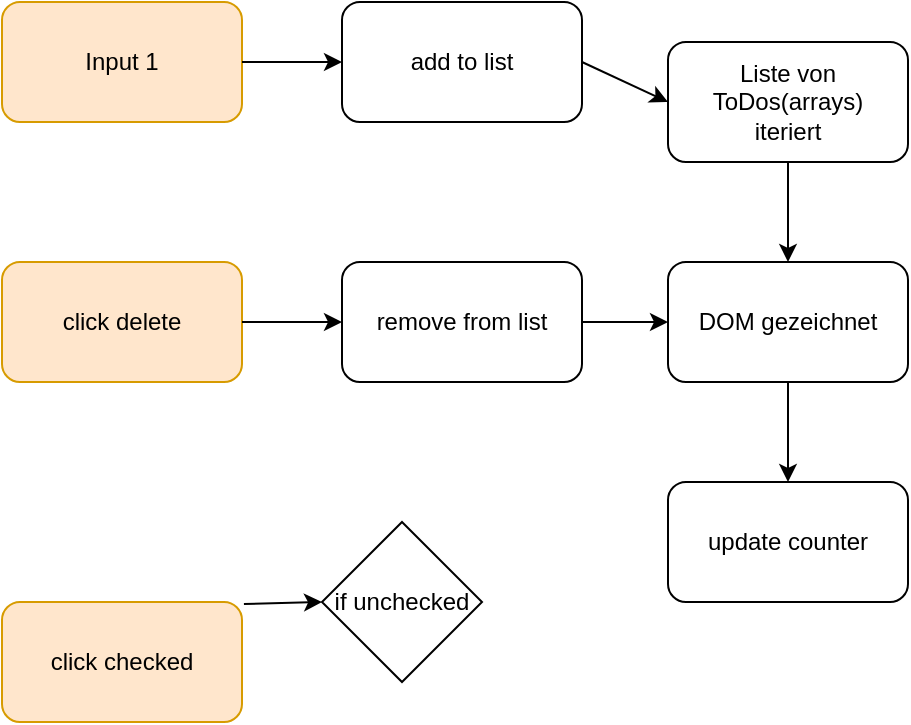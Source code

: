 <mxfile version="12.4.1" type="device" pages="1"><diagram id="6Z6Fxji55Xrxm9ruhDe_" name="Page-1"><mxGraphModel dx="1024" dy="516" grid="1" gridSize="10" guides="1" tooltips="1" connect="1" arrows="1" fold="1" page="1" pageScale="1" pageWidth="827" pageHeight="1169" math="0" shadow="0"><root><mxCell id="0"/><mxCell id="1" parent="0"/><mxCell id="hf-06JyWPYpyQOYea8a1-1" value="&lt;div&gt;Liste von ToDos(arrays)&lt;/div&gt;&lt;div&gt;iteriert&lt;br&gt;&lt;/div&gt;" style="rounded=1;whiteSpace=wrap;html=1;" vertex="1" parent="1"><mxGeometry x="353" y="30" width="120" height="60" as="geometry"/></mxCell><mxCell id="hf-06JyWPYpyQOYea8a1-2" value="DOM gezeichnet" style="rounded=1;whiteSpace=wrap;html=1;" vertex="1" parent="1"><mxGeometry x="353" y="140" width="120" height="60" as="geometry"/></mxCell><mxCell id="hf-06JyWPYpyQOYea8a1-3" value="" style="endArrow=classic;html=1;entryX=0.5;entryY=0;entryDx=0;entryDy=0;exitX=0.5;exitY=1;exitDx=0;exitDy=0;" edge="1" parent="1" source="hf-06JyWPYpyQOYea8a1-1" target="hf-06JyWPYpyQOYea8a1-2"><mxGeometry width="50" height="50" relative="1" as="geometry"><mxPoint x="390" y="140" as="sourcePoint"/><mxPoint x="440" y="90" as="targetPoint"/></mxGeometry></mxCell><mxCell id="hf-06JyWPYpyQOYea8a1-5" value="Input 1" style="rounded=1;whiteSpace=wrap;html=1;fillColor=#ffe6cc;strokeColor=#d79b00;" vertex="1" parent="1"><mxGeometry x="20" y="10" width="120" height="60" as="geometry"/></mxCell><mxCell id="hf-06JyWPYpyQOYea8a1-6" value="add to list" style="rounded=1;whiteSpace=wrap;html=1;" vertex="1" parent="1"><mxGeometry x="190" y="10" width="120" height="60" as="geometry"/></mxCell><mxCell id="hf-06JyWPYpyQOYea8a1-7" value="" style="endArrow=classic;html=1;exitX=1;exitY=0.5;exitDx=0;exitDy=0;entryX=0;entryY=0.5;entryDx=0;entryDy=0;" edge="1" parent="1" source="hf-06JyWPYpyQOYea8a1-5" target="hf-06JyWPYpyQOYea8a1-6"><mxGeometry width="50" height="50" relative="1" as="geometry"><mxPoint x="150" y="70" as="sourcePoint"/><mxPoint x="200" y="20" as="targetPoint"/></mxGeometry></mxCell><mxCell id="hf-06JyWPYpyQOYea8a1-8" value="" style="endArrow=classic;html=1;entryX=0;entryY=0.5;entryDx=0;entryDy=0;exitX=1;exitY=0.5;exitDx=0;exitDy=0;" edge="1" parent="1" source="hf-06JyWPYpyQOYea8a1-6" target="hf-06JyWPYpyQOYea8a1-1"><mxGeometry width="50" height="50" relative="1" as="geometry"><mxPoint x="320" y="80" as="sourcePoint"/><mxPoint x="370" y="30" as="targetPoint"/></mxGeometry></mxCell><mxCell id="hf-06JyWPYpyQOYea8a1-9" value="click delete" style="rounded=1;whiteSpace=wrap;html=1;fillColor=#ffe6cc;strokeColor=#d79b00;" vertex="1" parent="1"><mxGeometry x="20" y="140" width="120" height="60" as="geometry"/></mxCell><mxCell id="hf-06JyWPYpyQOYea8a1-10" value="remove from list" style="rounded=1;whiteSpace=wrap;html=1;" vertex="1" parent="1"><mxGeometry x="190" y="140" width="120" height="60" as="geometry"/></mxCell><mxCell id="hf-06JyWPYpyQOYea8a1-11" value="" style="endArrow=classic;html=1;exitX=1;exitY=0.5;exitDx=0;exitDy=0;entryX=0;entryY=0.5;entryDx=0;entryDy=0;" edge="1" parent="1" source="hf-06JyWPYpyQOYea8a1-9" target="hf-06JyWPYpyQOYea8a1-10"><mxGeometry width="50" height="50" relative="1" as="geometry"><mxPoint x="40" y="220" as="sourcePoint"/><mxPoint x="90" y="170" as="targetPoint"/></mxGeometry></mxCell><mxCell id="hf-06JyWPYpyQOYea8a1-12" value="" style="endArrow=classic;html=1;entryX=0;entryY=0.5;entryDx=0;entryDy=0;" edge="1" parent="1" source="hf-06JyWPYpyQOYea8a1-10" target="hf-06JyWPYpyQOYea8a1-2"><mxGeometry width="50" height="50" relative="1" as="geometry"><mxPoint x="240" y="200" as="sourcePoint"/><mxPoint x="290" y="150" as="targetPoint"/></mxGeometry></mxCell><mxCell id="hf-06JyWPYpyQOYea8a1-13" value="click checked" style="rounded=1;whiteSpace=wrap;html=1;fillColor=#ffe6cc;strokeColor=#d79b00;" vertex="1" parent="1"><mxGeometry x="20" y="310" width="120" height="60" as="geometry"/></mxCell><mxCell id="hf-06JyWPYpyQOYea8a1-14" value="if unchecked" style="rhombus;whiteSpace=wrap;html=1;" vertex="1" parent="1"><mxGeometry x="180" y="270" width="80" height="80" as="geometry"/></mxCell><mxCell id="hf-06JyWPYpyQOYea8a1-15" value="" style="endArrow=classic;html=1;exitX=1.008;exitY=0.017;exitDx=0;exitDy=0;exitPerimeter=0;entryX=0;entryY=0.5;entryDx=0;entryDy=0;" edge="1" parent="1" source="hf-06JyWPYpyQOYea8a1-13" target="hf-06JyWPYpyQOYea8a1-14"><mxGeometry width="50" height="50" relative="1" as="geometry"><mxPoint x="130" y="320" as="sourcePoint"/><mxPoint x="180" y="270" as="targetPoint"/></mxGeometry></mxCell><mxCell id="hf-06JyWPYpyQOYea8a1-16" value="update counter" style="rounded=1;whiteSpace=wrap;html=1;" vertex="1" parent="1"><mxGeometry x="353" y="250" width="120" height="60" as="geometry"/></mxCell><mxCell id="hf-06JyWPYpyQOYea8a1-17" value="" style="endArrow=classic;html=1;entryX=0.5;entryY=0;entryDx=0;entryDy=0;exitX=0.5;exitY=1;exitDx=0;exitDy=0;" edge="1" parent="1" source="hf-06JyWPYpyQOYea8a1-2" target="hf-06JyWPYpyQOYea8a1-16"><mxGeometry width="50" height="50" relative="1" as="geometry"><mxPoint x="390" y="250" as="sourcePoint"/><mxPoint x="440" y="200" as="targetPoint"/></mxGeometry></mxCell></root></mxGraphModel></diagram></mxfile>